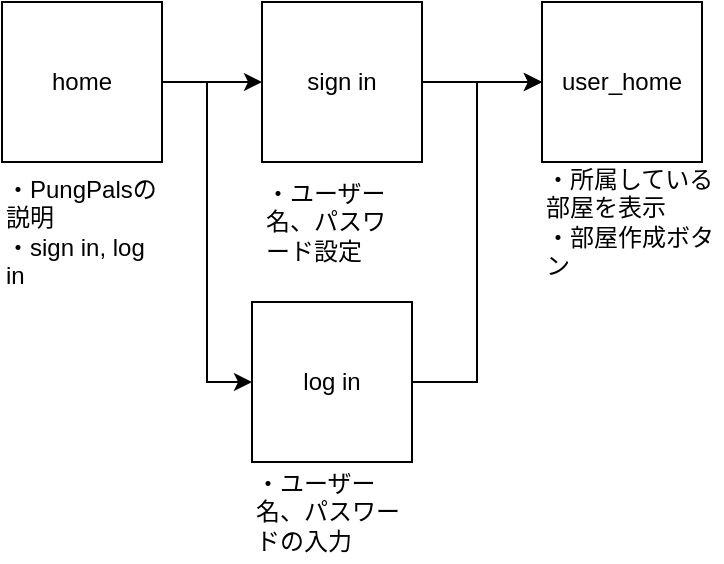<mxfile version="21.8.2" type="github">
  <diagram name="ページ1" id="fi7y1vEESTEufle_R_ST">
    <mxGraphModel dx="318" dy="408" grid="1" gridSize="10" guides="1" tooltips="1" connect="1" arrows="1" fold="1" page="1" pageScale="1" pageWidth="827" pageHeight="1169" math="0" shadow="0">
      <root>
        <mxCell id="0" />
        <mxCell id="1" parent="0" />
        <mxCell id="ZsW29QYsuvRFYdDaHSDv-5" style="edgeStyle=orthogonalEdgeStyle;rounded=0;orthogonalLoop=1;jettySize=auto;html=1;entryX=0;entryY=0.5;entryDx=0;entryDy=0;" parent="1" source="ZsW29QYsuvRFYdDaHSDv-1" target="ZsW29QYsuvRFYdDaHSDv-3" edge="1">
          <mxGeometry relative="1" as="geometry" />
        </mxCell>
        <mxCell id="ZsW29QYsuvRFYdDaHSDv-9" style="edgeStyle=orthogonalEdgeStyle;rounded=0;orthogonalLoop=1;jettySize=auto;html=1;entryX=0;entryY=0.5;entryDx=0;entryDy=0;" parent="1" source="ZsW29QYsuvRFYdDaHSDv-1" target="ZsW29QYsuvRFYdDaHSDv-7" edge="1">
          <mxGeometry relative="1" as="geometry" />
        </mxCell>
        <mxCell id="ZsW29QYsuvRFYdDaHSDv-1" value="home" style="whiteSpace=wrap;html=1;aspect=fixed;" parent="1" vertex="1">
          <mxGeometry x="10" y="10" width="80" height="80" as="geometry" />
        </mxCell>
        <mxCell id="ZsW29QYsuvRFYdDaHSDv-2" value="・PungPalsの説明&lt;br&gt;・sign in, log in" style="text;html=1;strokeColor=none;fillColor=none;align=left;verticalAlign=top;whiteSpace=wrap;rounded=0;" parent="1" vertex="1">
          <mxGeometry x="10" y="90" width="80" height="70" as="geometry" />
        </mxCell>
        <mxCell id="pIzTvPScTuaP-fJWwFuk-1" style="edgeStyle=orthogonalEdgeStyle;rounded=0;orthogonalLoop=1;jettySize=auto;html=1;" edge="1" parent="1" source="ZsW29QYsuvRFYdDaHSDv-3" target="unB-rzWUIBHJed2L6JiL-1">
          <mxGeometry relative="1" as="geometry" />
        </mxCell>
        <mxCell id="ZsW29QYsuvRFYdDaHSDv-3" value="sign in" style="whiteSpace=wrap;html=1;aspect=fixed;" parent="1" vertex="1">
          <mxGeometry x="140" y="10" width="80" height="80" as="geometry" />
        </mxCell>
        <mxCell id="ZsW29QYsuvRFYdDaHSDv-6" value="・ユーザー名、パスワード設定" style="text;html=1;strokeColor=none;fillColor=none;align=left;verticalAlign=middle;whiteSpace=wrap;rounded=0;" parent="1" vertex="1">
          <mxGeometry x="140" y="90" width="70" height="60" as="geometry" />
        </mxCell>
        <mxCell id="pIzTvPScTuaP-fJWwFuk-2" style="edgeStyle=orthogonalEdgeStyle;rounded=0;orthogonalLoop=1;jettySize=auto;html=1;entryX=0;entryY=0.5;entryDx=0;entryDy=0;" edge="1" parent="1" source="ZsW29QYsuvRFYdDaHSDv-7" target="unB-rzWUIBHJed2L6JiL-1">
          <mxGeometry relative="1" as="geometry">
            <mxPoint x="250" y="50" as="targetPoint" />
          </mxGeometry>
        </mxCell>
        <mxCell id="ZsW29QYsuvRFYdDaHSDv-7" value="log in" style="whiteSpace=wrap;html=1;aspect=fixed;" parent="1" vertex="1">
          <mxGeometry x="135" y="160" width="80" height="80" as="geometry" />
        </mxCell>
        <mxCell id="ZsW29QYsuvRFYdDaHSDv-8" value="・ユーザー名、パスワードの入力" style="text;html=1;strokeColor=none;fillColor=none;align=left;verticalAlign=middle;whiteSpace=wrap;rounded=0;" parent="1" vertex="1">
          <mxGeometry x="135" y="240" width="75" height="50" as="geometry" />
        </mxCell>
        <mxCell id="unB-rzWUIBHJed2L6JiL-1" value="user_home" style="whiteSpace=wrap;html=1;aspect=fixed;" parent="1" vertex="1">
          <mxGeometry x="280" y="10" width="80" height="80" as="geometry" />
        </mxCell>
        <mxCell id="unB-rzWUIBHJed2L6JiL-2" value="・所属している部屋を表示&lt;br&gt;・部屋作成ボタン" style="text;html=1;strokeColor=none;fillColor=none;align=left;verticalAlign=middle;whiteSpace=wrap;rounded=0;" parent="1" vertex="1">
          <mxGeometry x="280" y="90" width="90" height="60" as="geometry" />
        </mxCell>
      </root>
    </mxGraphModel>
  </diagram>
</mxfile>
